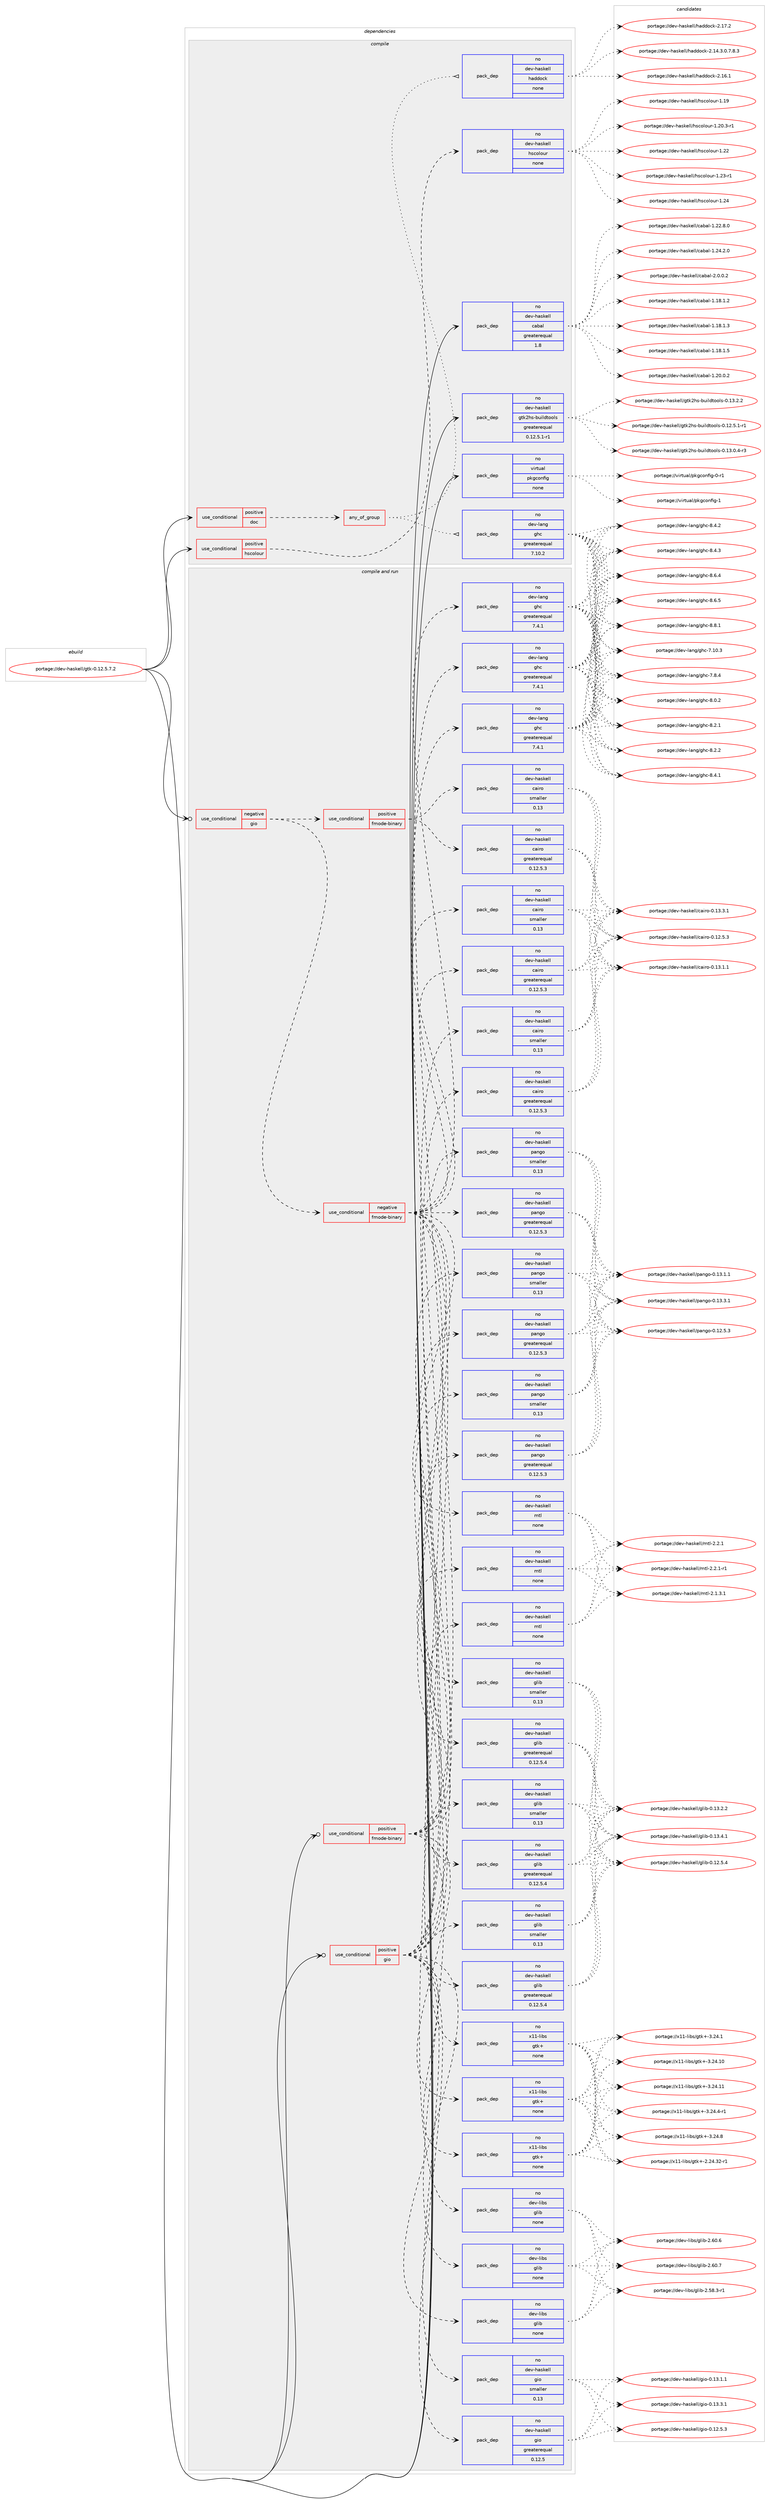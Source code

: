 digraph prolog {

# *************
# Graph options
# *************

newrank=true;
concentrate=true;
compound=true;
graph [rankdir=LR,fontname=Helvetica,fontsize=10,ranksep=1.5];#, ranksep=2.5, nodesep=0.2];
edge  [arrowhead=vee];
node  [fontname=Helvetica,fontsize=10];

# **********
# The ebuild
# **********

subgraph cluster_leftcol {
color=gray;
rank=same;
label=<<i>ebuild</i>>;
id [label="portage://dev-haskell/gtk-0.12.5.7.2", color=red, width=4, href="../dev-haskell/gtk-0.12.5.7.2.svg"];
}

# ****************
# The dependencies
# ****************

subgraph cluster_midcol {
color=gray;
label=<<i>dependencies</i>>;
subgraph cluster_compile {
fillcolor="#eeeeee";
style=filled;
label=<<i>compile</i>>;
subgraph cond15297 {
dependency68748 [label=<<TABLE BORDER="0" CELLBORDER="1" CELLSPACING="0" CELLPADDING="4"><TR><TD ROWSPAN="3" CELLPADDING="10">use_conditional</TD></TR><TR><TD>positive</TD></TR><TR><TD>doc</TD></TR></TABLE>>, shape=none, color=red];
subgraph any1740 {
dependency68749 [label=<<TABLE BORDER="0" CELLBORDER="1" CELLSPACING="0" CELLPADDING="4"><TR><TD CELLPADDING="10">any_of_group</TD></TR></TABLE>>, shape=none, color=red];subgraph pack51654 {
dependency68750 [label=<<TABLE BORDER="0" CELLBORDER="1" CELLSPACING="0" CELLPADDING="4" WIDTH="220"><TR><TD ROWSPAN="6" CELLPADDING="30">pack_dep</TD></TR><TR><TD WIDTH="110">no</TD></TR><TR><TD>dev-haskell</TD></TR><TR><TD>haddock</TD></TR><TR><TD>none</TD></TR><TR><TD></TD></TR></TABLE>>, shape=none, color=blue];
}
dependency68749:e -> dependency68750:w [weight=20,style="dotted",arrowhead="oinv"];
subgraph pack51655 {
dependency68751 [label=<<TABLE BORDER="0" CELLBORDER="1" CELLSPACING="0" CELLPADDING="4" WIDTH="220"><TR><TD ROWSPAN="6" CELLPADDING="30">pack_dep</TD></TR><TR><TD WIDTH="110">no</TD></TR><TR><TD>dev-lang</TD></TR><TR><TD>ghc</TD></TR><TR><TD>greaterequal</TD></TR><TR><TD>7.10.2</TD></TR></TABLE>>, shape=none, color=blue];
}
dependency68749:e -> dependency68751:w [weight=20,style="dotted",arrowhead="oinv"];
}
dependency68748:e -> dependency68749:w [weight=20,style="dashed",arrowhead="vee"];
}
id:e -> dependency68748:w [weight=20,style="solid",arrowhead="vee"];
subgraph cond15298 {
dependency68752 [label=<<TABLE BORDER="0" CELLBORDER="1" CELLSPACING="0" CELLPADDING="4"><TR><TD ROWSPAN="3" CELLPADDING="10">use_conditional</TD></TR><TR><TD>positive</TD></TR><TR><TD>hscolour</TD></TR></TABLE>>, shape=none, color=red];
subgraph pack51656 {
dependency68753 [label=<<TABLE BORDER="0" CELLBORDER="1" CELLSPACING="0" CELLPADDING="4" WIDTH="220"><TR><TD ROWSPAN="6" CELLPADDING="30">pack_dep</TD></TR><TR><TD WIDTH="110">no</TD></TR><TR><TD>dev-haskell</TD></TR><TR><TD>hscolour</TD></TR><TR><TD>none</TD></TR><TR><TD></TD></TR></TABLE>>, shape=none, color=blue];
}
dependency68752:e -> dependency68753:w [weight=20,style="dashed",arrowhead="vee"];
}
id:e -> dependency68752:w [weight=20,style="solid",arrowhead="vee"];
subgraph pack51657 {
dependency68754 [label=<<TABLE BORDER="0" CELLBORDER="1" CELLSPACING="0" CELLPADDING="4" WIDTH="220"><TR><TD ROWSPAN="6" CELLPADDING="30">pack_dep</TD></TR><TR><TD WIDTH="110">no</TD></TR><TR><TD>dev-haskell</TD></TR><TR><TD>cabal</TD></TR><TR><TD>greaterequal</TD></TR><TR><TD>1.8</TD></TR></TABLE>>, shape=none, color=blue];
}
id:e -> dependency68754:w [weight=20,style="solid",arrowhead="vee"];
subgraph pack51658 {
dependency68755 [label=<<TABLE BORDER="0" CELLBORDER="1" CELLSPACING="0" CELLPADDING="4" WIDTH="220"><TR><TD ROWSPAN="6" CELLPADDING="30">pack_dep</TD></TR><TR><TD WIDTH="110">no</TD></TR><TR><TD>dev-haskell</TD></TR><TR><TD>gtk2hs-buildtools</TD></TR><TR><TD>greaterequal</TD></TR><TR><TD>0.12.5.1-r1</TD></TR></TABLE>>, shape=none, color=blue];
}
id:e -> dependency68755:w [weight=20,style="solid",arrowhead="vee"];
subgraph pack51659 {
dependency68756 [label=<<TABLE BORDER="0" CELLBORDER="1" CELLSPACING="0" CELLPADDING="4" WIDTH="220"><TR><TD ROWSPAN="6" CELLPADDING="30">pack_dep</TD></TR><TR><TD WIDTH="110">no</TD></TR><TR><TD>virtual</TD></TR><TR><TD>pkgconfig</TD></TR><TR><TD>none</TD></TR><TR><TD></TD></TR></TABLE>>, shape=none, color=blue];
}
id:e -> dependency68756:w [weight=20,style="solid",arrowhead="vee"];
}
subgraph cluster_compileandrun {
fillcolor="#eeeeee";
style=filled;
label=<<i>compile and run</i>>;
subgraph cond15299 {
dependency68757 [label=<<TABLE BORDER="0" CELLBORDER="1" CELLSPACING="0" CELLPADDING="4"><TR><TD ROWSPAN="3" CELLPADDING="10">use_conditional</TD></TR><TR><TD>negative</TD></TR><TR><TD>gio</TD></TR></TABLE>>, shape=none, color=red];
subgraph cond15300 {
dependency68758 [label=<<TABLE BORDER="0" CELLBORDER="1" CELLSPACING="0" CELLPADDING="4"><TR><TD ROWSPAN="3" CELLPADDING="10">use_conditional</TD></TR><TR><TD>positive</TD></TR><TR><TD>fmode-binary</TD></TR></TABLE>>, shape=none, color=red];
subgraph pack51660 {
dependency68759 [label=<<TABLE BORDER="0" CELLBORDER="1" CELLSPACING="0" CELLPADDING="4" WIDTH="220"><TR><TD ROWSPAN="6" CELLPADDING="30">pack_dep</TD></TR><TR><TD WIDTH="110">no</TD></TR><TR><TD>dev-haskell</TD></TR><TR><TD>cairo</TD></TR><TR><TD>greaterequal</TD></TR><TR><TD>0.12.5.3</TD></TR></TABLE>>, shape=none, color=blue];
}
dependency68758:e -> dependency68759:w [weight=20,style="dashed",arrowhead="vee"];
subgraph pack51661 {
dependency68760 [label=<<TABLE BORDER="0" CELLBORDER="1" CELLSPACING="0" CELLPADDING="4" WIDTH="220"><TR><TD ROWSPAN="6" CELLPADDING="30">pack_dep</TD></TR><TR><TD WIDTH="110">no</TD></TR><TR><TD>dev-haskell</TD></TR><TR><TD>cairo</TD></TR><TR><TD>smaller</TD></TR><TR><TD>0.13</TD></TR></TABLE>>, shape=none, color=blue];
}
dependency68758:e -> dependency68760:w [weight=20,style="dashed",arrowhead="vee"];
}
dependency68757:e -> dependency68758:w [weight=20,style="dashed",arrowhead="vee"];
subgraph cond15301 {
dependency68761 [label=<<TABLE BORDER="0" CELLBORDER="1" CELLSPACING="0" CELLPADDING="4"><TR><TD ROWSPAN="3" CELLPADDING="10">use_conditional</TD></TR><TR><TD>negative</TD></TR><TR><TD>fmode-binary</TD></TR></TABLE>>, shape=none, color=red];
subgraph pack51662 {
dependency68762 [label=<<TABLE BORDER="0" CELLBORDER="1" CELLSPACING="0" CELLPADDING="4" WIDTH="220"><TR><TD ROWSPAN="6" CELLPADDING="30">pack_dep</TD></TR><TR><TD WIDTH="110">no</TD></TR><TR><TD>dev-haskell</TD></TR><TR><TD>cairo</TD></TR><TR><TD>greaterequal</TD></TR><TR><TD>0.12.5.3</TD></TR></TABLE>>, shape=none, color=blue];
}
dependency68761:e -> dependency68762:w [weight=20,style="dashed",arrowhead="vee"];
subgraph pack51663 {
dependency68763 [label=<<TABLE BORDER="0" CELLBORDER="1" CELLSPACING="0" CELLPADDING="4" WIDTH="220"><TR><TD ROWSPAN="6" CELLPADDING="30">pack_dep</TD></TR><TR><TD WIDTH="110">no</TD></TR><TR><TD>dev-haskell</TD></TR><TR><TD>cairo</TD></TR><TR><TD>smaller</TD></TR><TR><TD>0.13</TD></TR></TABLE>>, shape=none, color=blue];
}
dependency68761:e -> dependency68763:w [weight=20,style="dashed",arrowhead="vee"];
subgraph pack51664 {
dependency68764 [label=<<TABLE BORDER="0" CELLBORDER="1" CELLSPACING="0" CELLPADDING="4" WIDTH="220"><TR><TD ROWSPAN="6" CELLPADDING="30">pack_dep</TD></TR><TR><TD WIDTH="110">no</TD></TR><TR><TD>dev-haskell</TD></TR><TR><TD>glib</TD></TR><TR><TD>greaterequal</TD></TR><TR><TD>0.12.5.4</TD></TR></TABLE>>, shape=none, color=blue];
}
dependency68761:e -> dependency68764:w [weight=20,style="dashed",arrowhead="vee"];
subgraph pack51665 {
dependency68765 [label=<<TABLE BORDER="0" CELLBORDER="1" CELLSPACING="0" CELLPADDING="4" WIDTH="220"><TR><TD ROWSPAN="6" CELLPADDING="30">pack_dep</TD></TR><TR><TD WIDTH="110">no</TD></TR><TR><TD>dev-haskell</TD></TR><TR><TD>glib</TD></TR><TR><TD>smaller</TD></TR><TR><TD>0.13</TD></TR></TABLE>>, shape=none, color=blue];
}
dependency68761:e -> dependency68765:w [weight=20,style="dashed",arrowhead="vee"];
subgraph pack51666 {
dependency68766 [label=<<TABLE BORDER="0" CELLBORDER="1" CELLSPACING="0" CELLPADDING="4" WIDTH="220"><TR><TD ROWSPAN="6" CELLPADDING="30">pack_dep</TD></TR><TR><TD WIDTH="110">no</TD></TR><TR><TD>dev-haskell</TD></TR><TR><TD>mtl</TD></TR><TR><TD>none</TD></TR><TR><TD></TD></TR></TABLE>>, shape=none, color=blue];
}
dependency68761:e -> dependency68766:w [weight=20,style="dashed",arrowhead="vee"];
subgraph pack51667 {
dependency68767 [label=<<TABLE BORDER="0" CELLBORDER="1" CELLSPACING="0" CELLPADDING="4" WIDTH="220"><TR><TD ROWSPAN="6" CELLPADDING="30">pack_dep</TD></TR><TR><TD WIDTH="110">no</TD></TR><TR><TD>dev-haskell</TD></TR><TR><TD>pango</TD></TR><TR><TD>greaterequal</TD></TR><TR><TD>0.12.5.3</TD></TR></TABLE>>, shape=none, color=blue];
}
dependency68761:e -> dependency68767:w [weight=20,style="dashed",arrowhead="vee"];
subgraph pack51668 {
dependency68768 [label=<<TABLE BORDER="0" CELLBORDER="1" CELLSPACING="0" CELLPADDING="4" WIDTH="220"><TR><TD ROWSPAN="6" CELLPADDING="30">pack_dep</TD></TR><TR><TD WIDTH="110">no</TD></TR><TR><TD>dev-haskell</TD></TR><TR><TD>pango</TD></TR><TR><TD>smaller</TD></TR><TR><TD>0.13</TD></TR></TABLE>>, shape=none, color=blue];
}
dependency68761:e -> dependency68768:w [weight=20,style="dashed",arrowhead="vee"];
subgraph pack51669 {
dependency68769 [label=<<TABLE BORDER="0" CELLBORDER="1" CELLSPACING="0" CELLPADDING="4" WIDTH="220"><TR><TD ROWSPAN="6" CELLPADDING="30">pack_dep</TD></TR><TR><TD WIDTH="110">no</TD></TR><TR><TD>dev-lang</TD></TR><TR><TD>ghc</TD></TR><TR><TD>greaterequal</TD></TR><TR><TD>7.4.1</TD></TR></TABLE>>, shape=none, color=blue];
}
dependency68761:e -> dependency68769:w [weight=20,style="dashed",arrowhead="vee"];
subgraph pack51670 {
dependency68770 [label=<<TABLE BORDER="0" CELLBORDER="1" CELLSPACING="0" CELLPADDING="4" WIDTH="220"><TR><TD ROWSPAN="6" CELLPADDING="30">pack_dep</TD></TR><TR><TD WIDTH="110">no</TD></TR><TR><TD>dev-libs</TD></TR><TR><TD>glib</TD></TR><TR><TD>none</TD></TR><TR><TD></TD></TR></TABLE>>, shape=none, color=blue];
}
dependency68761:e -> dependency68770:w [weight=20,style="dashed",arrowhead="vee"];
subgraph pack51671 {
dependency68771 [label=<<TABLE BORDER="0" CELLBORDER="1" CELLSPACING="0" CELLPADDING="4" WIDTH="220"><TR><TD ROWSPAN="6" CELLPADDING="30">pack_dep</TD></TR><TR><TD WIDTH="110">no</TD></TR><TR><TD>x11-libs</TD></TR><TR><TD>gtk+</TD></TR><TR><TD>none</TD></TR><TR><TD></TD></TR></TABLE>>, shape=none, color=blue];
}
dependency68761:e -> dependency68771:w [weight=20,style="dashed",arrowhead="vee"];
}
dependency68757:e -> dependency68761:w [weight=20,style="dashed",arrowhead="vee"];
}
id:e -> dependency68757:w [weight=20,style="solid",arrowhead="odotvee"];
subgraph cond15302 {
dependency68772 [label=<<TABLE BORDER="0" CELLBORDER="1" CELLSPACING="0" CELLPADDING="4"><TR><TD ROWSPAN="3" CELLPADDING="10">use_conditional</TD></TR><TR><TD>positive</TD></TR><TR><TD>fmode-binary</TD></TR></TABLE>>, shape=none, color=red];
subgraph pack51672 {
dependency68773 [label=<<TABLE BORDER="0" CELLBORDER="1" CELLSPACING="0" CELLPADDING="4" WIDTH="220"><TR><TD ROWSPAN="6" CELLPADDING="30">pack_dep</TD></TR><TR><TD WIDTH="110">no</TD></TR><TR><TD>dev-haskell</TD></TR><TR><TD>glib</TD></TR><TR><TD>greaterequal</TD></TR><TR><TD>0.12.5.4</TD></TR></TABLE>>, shape=none, color=blue];
}
dependency68772:e -> dependency68773:w [weight=20,style="dashed",arrowhead="vee"];
subgraph pack51673 {
dependency68774 [label=<<TABLE BORDER="0" CELLBORDER="1" CELLSPACING="0" CELLPADDING="4" WIDTH="220"><TR><TD ROWSPAN="6" CELLPADDING="30">pack_dep</TD></TR><TR><TD WIDTH="110">no</TD></TR><TR><TD>dev-haskell</TD></TR><TR><TD>glib</TD></TR><TR><TD>smaller</TD></TR><TR><TD>0.13</TD></TR></TABLE>>, shape=none, color=blue];
}
dependency68772:e -> dependency68774:w [weight=20,style="dashed",arrowhead="vee"];
subgraph pack51674 {
dependency68775 [label=<<TABLE BORDER="0" CELLBORDER="1" CELLSPACING="0" CELLPADDING="4" WIDTH="220"><TR><TD ROWSPAN="6" CELLPADDING="30">pack_dep</TD></TR><TR><TD WIDTH="110">no</TD></TR><TR><TD>dev-haskell</TD></TR><TR><TD>mtl</TD></TR><TR><TD>none</TD></TR><TR><TD></TD></TR></TABLE>>, shape=none, color=blue];
}
dependency68772:e -> dependency68775:w [weight=20,style="dashed",arrowhead="vee"];
subgraph pack51675 {
dependency68776 [label=<<TABLE BORDER="0" CELLBORDER="1" CELLSPACING="0" CELLPADDING="4" WIDTH="220"><TR><TD ROWSPAN="6" CELLPADDING="30">pack_dep</TD></TR><TR><TD WIDTH="110">no</TD></TR><TR><TD>dev-haskell</TD></TR><TR><TD>pango</TD></TR><TR><TD>greaterequal</TD></TR><TR><TD>0.12.5.3</TD></TR></TABLE>>, shape=none, color=blue];
}
dependency68772:e -> dependency68776:w [weight=20,style="dashed",arrowhead="vee"];
subgraph pack51676 {
dependency68777 [label=<<TABLE BORDER="0" CELLBORDER="1" CELLSPACING="0" CELLPADDING="4" WIDTH="220"><TR><TD ROWSPAN="6" CELLPADDING="30">pack_dep</TD></TR><TR><TD WIDTH="110">no</TD></TR><TR><TD>dev-haskell</TD></TR><TR><TD>pango</TD></TR><TR><TD>smaller</TD></TR><TR><TD>0.13</TD></TR></TABLE>>, shape=none, color=blue];
}
dependency68772:e -> dependency68777:w [weight=20,style="dashed",arrowhead="vee"];
subgraph pack51677 {
dependency68778 [label=<<TABLE BORDER="0" CELLBORDER="1" CELLSPACING="0" CELLPADDING="4" WIDTH="220"><TR><TD ROWSPAN="6" CELLPADDING="30">pack_dep</TD></TR><TR><TD WIDTH="110">no</TD></TR><TR><TD>dev-lang</TD></TR><TR><TD>ghc</TD></TR><TR><TD>greaterequal</TD></TR><TR><TD>7.4.1</TD></TR></TABLE>>, shape=none, color=blue];
}
dependency68772:e -> dependency68778:w [weight=20,style="dashed",arrowhead="vee"];
subgraph pack51678 {
dependency68779 [label=<<TABLE BORDER="0" CELLBORDER="1" CELLSPACING="0" CELLPADDING="4" WIDTH="220"><TR><TD ROWSPAN="6" CELLPADDING="30">pack_dep</TD></TR><TR><TD WIDTH="110">no</TD></TR><TR><TD>dev-libs</TD></TR><TR><TD>glib</TD></TR><TR><TD>none</TD></TR><TR><TD></TD></TR></TABLE>>, shape=none, color=blue];
}
dependency68772:e -> dependency68779:w [weight=20,style="dashed",arrowhead="vee"];
subgraph pack51679 {
dependency68780 [label=<<TABLE BORDER="0" CELLBORDER="1" CELLSPACING="0" CELLPADDING="4" WIDTH="220"><TR><TD ROWSPAN="6" CELLPADDING="30">pack_dep</TD></TR><TR><TD WIDTH="110">no</TD></TR><TR><TD>x11-libs</TD></TR><TR><TD>gtk+</TD></TR><TR><TD>none</TD></TR><TR><TD></TD></TR></TABLE>>, shape=none, color=blue];
}
dependency68772:e -> dependency68780:w [weight=20,style="dashed",arrowhead="vee"];
}
id:e -> dependency68772:w [weight=20,style="solid",arrowhead="odotvee"];
subgraph cond15303 {
dependency68781 [label=<<TABLE BORDER="0" CELLBORDER="1" CELLSPACING="0" CELLPADDING="4"><TR><TD ROWSPAN="3" CELLPADDING="10">use_conditional</TD></TR><TR><TD>positive</TD></TR><TR><TD>gio</TD></TR></TABLE>>, shape=none, color=red];
subgraph pack51680 {
dependency68782 [label=<<TABLE BORDER="0" CELLBORDER="1" CELLSPACING="0" CELLPADDING="4" WIDTH="220"><TR><TD ROWSPAN="6" CELLPADDING="30">pack_dep</TD></TR><TR><TD WIDTH="110">no</TD></TR><TR><TD>dev-haskell</TD></TR><TR><TD>cairo</TD></TR><TR><TD>greaterequal</TD></TR><TR><TD>0.12.5.3</TD></TR></TABLE>>, shape=none, color=blue];
}
dependency68781:e -> dependency68782:w [weight=20,style="dashed",arrowhead="vee"];
subgraph pack51681 {
dependency68783 [label=<<TABLE BORDER="0" CELLBORDER="1" CELLSPACING="0" CELLPADDING="4" WIDTH="220"><TR><TD ROWSPAN="6" CELLPADDING="30">pack_dep</TD></TR><TR><TD WIDTH="110">no</TD></TR><TR><TD>dev-haskell</TD></TR><TR><TD>cairo</TD></TR><TR><TD>smaller</TD></TR><TR><TD>0.13</TD></TR></TABLE>>, shape=none, color=blue];
}
dependency68781:e -> dependency68783:w [weight=20,style="dashed",arrowhead="vee"];
subgraph pack51682 {
dependency68784 [label=<<TABLE BORDER="0" CELLBORDER="1" CELLSPACING="0" CELLPADDING="4" WIDTH="220"><TR><TD ROWSPAN="6" CELLPADDING="30">pack_dep</TD></TR><TR><TD WIDTH="110">no</TD></TR><TR><TD>dev-haskell</TD></TR><TR><TD>gio</TD></TR><TR><TD>greaterequal</TD></TR><TR><TD>0.12.5</TD></TR></TABLE>>, shape=none, color=blue];
}
dependency68781:e -> dependency68784:w [weight=20,style="dashed",arrowhead="vee"];
subgraph pack51683 {
dependency68785 [label=<<TABLE BORDER="0" CELLBORDER="1" CELLSPACING="0" CELLPADDING="4" WIDTH="220"><TR><TD ROWSPAN="6" CELLPADDING="30">pack_dep</TD></TR><TR><TD WIDTH="110">no</TD></TR><TR><TD>dev-haskell</TD></TR><TR><TD>gio</TD></TR><TR><TD>smaller</TD></TR><TR><TD>0.13</TD></TR></TABLE>>, shape=none, color=blue];
}
dependency68781:e -> dependency68785:w [weight=20,style="dashed",arrowhead="vee"];
subgraph pack51684 {
dependency68786 [label=<<TABLE BORDER="0" CELLBORDER="1" CELLSPACING="0" CELLPADDING="4" WIDTH="220"><TR><TD ROWSPAN="6" CELLPADDING="30">pack_dep</TD></TR><TR><TD WIDTH="110">no</TD></TR><TR><TD>dev-haskell</TD></TR><TR><TD>glib</TD></TR><TR><TD>greaterequal</TD></TR><TR><TD>0.12.5.4</TD></TR></TABLE>>, shape=none, color=blue];
}
dependency68781:e -> dependency68786:w [weight=20,style="dashed",arrowhead="vee"];
subgraph pack51685 {
dependency68787 [label=<<TABLE BORDER="0" CELLBORDER="1" CELLSPACING="0" CELLPADDING="4" WIDTH="220"><TR><TD ROWSPAN="6" CELLPADDING="30">pack_dep</TD></TR><TR><TD WIDTH="110">no</TD></TR><TR><TD>dev-haskell</TD></TR><TR><TD>glib</TD></TR><TR><TD>smaller</TD></TR><TR><TD>0.13</TD></TR></TABLE>>, shape=none, color=blue];
}
dependency68781:e -> dependency68787:w [weight=20,style="dashed",arrowhead="vee"];
subgraph pack51686 {
dependency68788 [label=<<TABLE BORDER="0" CELLBORDER="1" CELLSPACING="0" CELLPADDING="4" WIDTH="220"><TR><TD ROWSPAN="6" CELLPADDING="30">pack_dep</TD></TR><TR><TD WIDTH="110">no</TD></TR><TR><TD>dev-haskell</TD></TR><TR><TD>mtl</TD></TR><TR><TD>none</TD></TR><TR><TD></TD></TR></TABLE>>, shape=none, color=blue];
}
dependency68781:e -> dependency68788:w [weight=20,style="dashed",arrowhead="vee"];
subgraph pack51687 {
dependency68789 [label=<<TABLE BORDER="0" CELLBORDER="1" CELLSPACING="0" CELLPADDING="4" WIDTH="220"><TR><TD ROWSPAN="6" CELLPADDING="30">pack_dep</TD></TR><TR><TD WIDTH="110">no</TD></TR><TR><TD>dev-haskell</TD></TR><TR><TD>pango</TD></TR><TR><TD>greaterequal</TD></TR><TR><TD>0.12.5.3</TD></TR></TABLE>>, shape=none, color=blue];
}
dependency68781:e -> dependency68789:w [weight=20,style="dashed",arrowhead="vee"];
subgraph pack51688 {
dependency68790 [label=<<TABLE BORDER="0" CELLBORDER="1" CELLSPACING="0" CELLPADDING="4" WIDTH="220"><TR><TD ROWSPAN="6" CELLPADDING="30">pack_dep</TD></TR><TR><TD WIDTH="110">no</TD></TR><TR><TD>dev-haskell</TD></TR><TR><TD>pango</TD></TR><TR><TD>smaller</TD></TR><TR><TD>0.13</TD></TR></TABLE>>, shape=none, color=blue];
}
dependency68781:e -> dependency68790:w [weight=20,style="dashed",arrowhead="vee"];
subgraph pack51689 {
dependency68791 [label=<<TABLE BORDER="0" CELLBORDER="1" CELLSPACING="0" CELLPADDING="4" WIDTH="220"><TR><TD ROWSPAN="6" CELLPADDING="30">pack_dep</TD></TR><TR><TD WIDTH="110">no</TD></TR><TR><TD>dev-lang</TD></TR><TR><TD>ghc</TD></TR><TR><TD>greaterequal</TD></TR><TR><TD>7.4.1</TD></TR></TABLE>>, shape=none, color=blue];
}
dependency68781:e -> dependency68791:w [weight=20,style="dashed",arrowhead="vee"];
subgraph pack51690 {
dependency68792 [label=<<TABLE BORDER="0" CELLBORDER="1" CELLSPACING="0" CELLPADDING="4" WIDTH="220"><TR><TD ROWSPAN="6" CELLPADDING="30">pack_dep</TD></TR><TR><TD WIDTH="110">no</TD></TR><TR><TD>dev-libs</TD></TR><TR><TD>glib</TD></TR><TR><TD>none</TD></TR><TR><TD></TD></TR></TABLE>>, shape=none, color=blue];
}
dependency68781:e -> dependency68792:w [weight=20,style="dashed",arrowhead="vee"];
subgraph pack51691 {
dependency68793 [label=<<TABLE BORDER="0" CELLBORDER="1" CELLSPACING="0" CELLPADDING="4" WIDTH="220"><TR><TD ROWSPAN="6" CELLPADDING="30">pack_dep</TD></TR><TR><TD WIDTH="110">no</TD></TR><TR><TD>x11-libs</TD></TR><TR><TD>gtk+</TD></TR><TR><TD>none</TD></TR><TR><TD></TD></TR></TABLE>>, shape=none, color=blue];
}
dependency68781:e -> dependency68793:w [weight=20,style="dashed",arrowhead="vee"];
}
id:e -> dependency68781:w [weight=20,style="solid",arrowhead="odotvee"];
}
subgraph cluster_run {
fillcolor="#eeeeee";
style=filled;
label=<<i>run</i>>;
}
}

# **************
# The candidates
# **************

subgraph cluster_choices {
rank=same;
color=gray;
label=<<i>candidates</i>>;

subgraph choice51654 {
color=black;
nodesep=1;
choiceportage1001011184510497115107101108108471049710010011199107455046495246514648465546564651 [label="portage://dev-haskell/haddock-2.14.3.0.7.8.3", color=red, width=4,href="../dev-haskell/haddock-2.14.3.0.7.8.3.svg"];
choiceportage100101118451049711510710110810847104971001001119910745504649544649 [label="portage://dev-haskell/haddock-2.16.1", color=red, width=4,href="../dev-haskell/haddock-2.16.1.svg"];
choiceportage100101118451049711510710110810847104971001001119910745504649554650 [label="portage://dev-haskell/haddock-2.17.2", color=red, width=4,href="../dev-haskell/haddock-2.17.2.svg"];
dependency68750:e -> choiceportage1001011184510497115107101108108471049710010011199107455046495246514648465546564651:w [style=dotted,weight="100"];
dependency68750:e -> choiceportage100101118451049711510710110810847104971001001119910745504649544649:w [style=dotted,weight="100"];
dependency68750:e -> choiceportage100101118451049711510710110810847104971001001119910745504649554650:w [style=dotted,weight="100"];
}
subgraph choice51655 {
color=black;
nodesep=1;
choiceportage1001011184510897110103471031049945554649484651 [label="portage://dev-lang/ghc-7.10.3", color=red, width=4,href="../dev-lang/ghc-7.10.3.svg"];
choiceportage10010111845108971101034710310499455546564652 [label="portage://dev-lang/ghc-7.8.4", color=red, width=4,href="../dev-lang/ghc-7.8.4.svg"];
choiceportage10010111845108971101034710310499455646484650 [label="portage://dev-lang/ghc-8.0.2", color=red, width=4,href="../dev-lang/ghc-8.0.2.svg"];
choiceportage10010111845108971101034710310499455646504649 [label="portage://dev-lang/ghc-8.2.1", color=red, width=4,href="../dev-lang/ghc-8.2.1.svg"];
choiceportage10010111845108971101034710310499455646504650 [label="portage://dev-lang/ghc-8.2.2", color=red, width=4,href="../dev-lang/ghc-8.2.2.svg"];
choiceportage10010111845108971101034710310499455646524649 [label="portage://dev-lang/ghc-8.4.1", color=red, width=4,href="../dev-lang/ghc-8.4.1.svg"];
choiceportage10010111845108971101034710310499455646524650 [label="portage://dev-lang/ghc-8.4.2", color=red, width=4,href="../dev-lang/ghc-8.4.2.svg"];
choiceportage10010111845108971101034710310499455646524651 [label="portage://dev-lang/ghc-8.4.3", color=red, width=4,href="../dev-lang/ghc-8.4.3.svg"];
choiceportage10010111845108971101034710310499455646544652 [label="portage://dev-lang/ghc-8.6.4", color=red, width=4,href="../dev-lang/ghc-8.6.4.svg"];
choiceportage10010111845108971101034710310499455646544653 [label="portage://dev-lang/ghc-8.6.5", color=red, width=4,href="../dev-lang/ghc-8.6.5.svg"];
choiceportage10010111845108971101034710310499455646564649 [label="portage://dev-lang/ghc-8.8.1", color=red, width=4,href="../dev-lang/ghc-8.8.1.svg"];
dependency68751:e -> choiceportage1001011184510897110103471031049945554649484651:w [style=dotted,weight="100"];
dependency68751:e -> choiceportage10010111845108971101034710310499455546564652:w [style=dotted,weight="100"];
dependency68751:e -> choiceportage10010111845108971101034710310499455646484650:w [style=dotted,weight="100"];
dependency68751:e -> choiceportage10010111845108971101034710310499455646504649:w [style=dotted,weight="100"];
dependency68751:e -> choiceportage10010111845108971101034710310499455646504650:w [style=dotted,weight="100"];
dependency68751:e -> choiceportage10010111845108971101034710310499455646524649:w [style=dotted,weight="100"];
dependency68751:e -> choiceportage10010111845108971101034710310499455646524650:w [style=dotted,weight="100"];
dependency68751:e -> choiceportage10010111845108971101034710310499455646524651:w [style=dotted,weight="100"];
dependency68751:e -> choiceportage10010111845108971101034710310499455646544652:w [style=dotted,weight="100"];
dependency68751:e -> choiceportage10010111845108971101034710310499455646544653:w [style=dotted,weight="100"];
dependency68751:e -> choiceportage10010111845108971101034710310499455646564649:w [style=dotted,weight="100"];
}
subgraph choice51656 {
color=black;
nodesep=1;
choiceportage100101118451049711510710110810847104115991111081111171144549464957 [label="portage://dev-haskell/hscolour-1.19", color=red, width=4,href="../dev-haskell/hscolour-1.19.svg"];
choiceportage10010111845104971151071011081084710411599111108111117114454946504846514511449 [label="portage://dev-haskell/hscolour-1.20.3-r1", color=red, width=4,href="../dev-haskell/hscolour-1.20.3-r1.svg"];
choiceportage100101118451049711510710110810847104115991111081111171144549465050 [label="portage://dev-haskell/hscolour-1.22", color=red, width=4,href="../dev-haskell/hscolour-1.22.svg"];
choiceportage1001011184510497115107101108108471041159911110811111711445494650514511449 [label="portage://dev-haskell/hscolour-1.23-r1", color=red, width=4,href="../dev-haskell/hscolour-1.23-r1.svg"];
choiceportage100101118451049711510710110810847104115991111081111171144549465052 [label="portage://dev-haskell/hscolour-1.24", color=red, width=4,href="../dev-haskell/hscolour-1.24.svg"];
dependency68753:e -> choiceportage100101118451049711510710110810847104115991111081111171144549464957:w [style=dotted,weight="100"];
dependency68753:e -> choiceportage10010111845104971151071011081084710411599111108111117114454946504846514511449:w [style=dotted,weight="100"];
dependency68753:e -> choiceportage100101118451049711510710110810847104115991111081111171144549465050:w [style=dotted,weight="100"];
dependency68753:e -> choiceportage1001011184510497115107101108108471041159911110811111711445494650514511449:w [style=dotted,weight="100"];
dependency68753:e -> choiceportage100101118451049711510710110810847104115991111081111171144549465052:w [style=dotted,weight="100"];
}
subgraph choice51657 {
color=black;
nodesep=1;
choiceportage10010111845104971151071011081084799979897108454946495646494650 [label="portage://dev-haskell/cabal-1.18.1.2", color=red, width=4,href="../dev-haskell/cabal-1.18.1.2.svg"];
choiceportage10010111845104971151071011081084799979897108454946495646494651 [label="portage://dev-haskell/cabal-1.18.1.3", color=red, width=4,href="../dev-haskell/cabal-1.18.1.3.svg"];
choiceportage10010111845104971151071011081084799979897108454946495646494653 [label="portage://dev-haskell/cabal-1.18.1.5", color=red, width=4,href="../dev-haskell/cabal-1.18.1.5.svg"];
choiceportage10010111845104971151071011081084799979897108454946504846484650 [label="portage://dev-haskell/cabal-1.20.0.2", color=red, width=4,href="../dev-haskell/cabal-1.20.0.2.svg"];
choiceportage10010111845104971151071011081084799979897108454946505046564648 [label="portage://dev-haskell/cabal-1.22.8.0", color=red, width=4,href="../dev-haskell/cabal-1.22.8.0.svg"];
choiceportage10010111845104971151071011081084799979897108454946505246504648 [label="portage://dev-haskell/cabal-1.24.2.0", color=red, width=4,href="../dev-haskell/cabal-1.24.2.0.svg"];
choiceportage100101118451049711510710110810847999798971084550464846484650 [label="portage://dev-haskell/cabal-2.0.0.2", color=red, width=4,href="../dev-haskell/cabal-2.0.0.2.svg"];
dependency68754:e -> choiceportage10010111845104971151071011081084799979897108454946495646494650:w [style=dotted,weight="100"];
dependency68754:e -> choiceportage10010111845104971151071011081084799979897108454946495646494651:w [style=dotted,weight="100"];
dependency68754:e -> choiceportage10010111845104971151071011081084799979897108454946495646494653:w [style=dotted,weight="100"];
dependency68754:e -> choiceportage10010111845104971151071011081084799979897108454946504846484650:w [style=dotted,weight="100"];
dependency68754:e -> choiceportage10010111845104971151071011081084799979897108454946505046564648:w [style=dotted,weight="100"];
dependency68754:e -> choiceportage10010111845104971151071011081084799979897108454946505246504648:w [style=dotted,weight="100"];
dependency68754:e -> choiceportage100101118451049711510710110810847999798971084550464846484650:w [style=dotted,weight="100"];
}
subgraph choice51658 {
color=black;
nodesep=1;
choiceportage1001011184510497115107101108108471031161075010411545981171051081001161111111081154548464950465346494511449 [label="portage://dev-haskell/gtk2hs-buildtools-0.12.5.1-r1", color=red, width=4,href="../dev-haskell/gtk2hs-buildtools-0.12.5.1-r1.svg"];
choiceportage1001011184510497115107101108108471031161075010411545981171051081001161111111081154548464951464846524511451 [label="portage://dev-haskell/gtk2hs-buildtools-0.13.0.4-r3", color=red, width=4,href="../dev-haskell/gtk2hs-buildtools-0.13.0.4-r3.svg"];
choiceportage100101118451049711510710110810847103116107501041154598117105108100116111111108115454846495146504650 [label="portage://dev-haskell/gtk2hs-buildtools-0.13.2.2", color=red, width=4,href="../dev-haskell/gtk2hs-buildtools-0.13.2.2.svg"];
dependency68755:e -> choiceportage1001011184510497115107101108108471031161075010411545981171051081001161111111081154548464950465346494511449:w [style=dotted,weight="100"];
dependency68755:e -> choiceportage1001011184510497115107101108108471031161075010411545981171051081001161111111081154548464951464846524511451:w [style=dotted,weight="100"];
dependency68755:e -> choiceportage100101118451049711510710110810847103116107501041154598117105108100116111111108115454846495146504650:w [style=dotted,weight="100"];
}
subgraph choice51659 {
color=black;
nodesep=1;
choiceportage11810511411611797108471121071039911111010210510345484511449 [label="portage://virtual/pkgconfig-0-r1", color=red, width=4,href="../virtual/pkgconfig-0-r1.svg"];
choiceportage1181051141161179710847112107103991111101021051034549 [label="portage://virtual/pkgconfig-1", color=red, width=4,href="../virtual/pkgconfig-1.svg"];
dependency68756:e -> choiceportage11810511411611797108471121071039911111010210510345484511449:w [style=dotted,weight="100"];
dependency68756:e -> choiceportage1181051141161179710847112107103991111101021051034549:w [style=dotted,weight="100"];
}
subgraph choice51660 {
color=black;
nodesep=1;
choiceportage1001011184510497115107101108108479997105114111454846495046534651 [label="portage://dev-haskell/cairo-0.12.5.3", color=red, width=4,href="../dev-haskell/cairo-0.12.5.3.svg"];
choiceportage1001011184510497115107101108108479997105114111454846495146494649 [label="portage://dev-haskell/cairo-0.13.1.1", color=red, width=4,href="../dev-haskell/cairo-0.13.1.1.svg"];
choiceportage1001011184510497115107101108108479997105114111454846495146514649 [label="portage://dev-haskell/cairo-0.13.3.1", color=red, width=4,href="../dev-haskell/cairo-0.13.3.1.svg"];
dependency68759:e -> choiceportage1001011184510497115107101108108479997105114111454846495046534651:w [style=dotted,weight="100"];
dependency68759:e -> choiceportage1001011184510497115107101108108479997105114111454846495146494649:w [style=dotted,weight="100"];
dependency68759:e -> choiceportage1001011184510497115107101108108479997105114111454846495146514649:w [style=dotted,weight="100"];
}
subgraph choice51661 {
color=black;
nodesep=1;
choiceportage1001011184510497115107101108108479997105114111454846495046534651 [label="portage://dev-haskell/cairo-0.12.5.3", color=red, width=4,href="../dev-haskell/cairo-0.12.5.3.svg"];
choiceportage1001011184510497115107101108108479997105114111454846495146494649 [label="portage://dev-haskell/cairo-0.13.1.1", color=red, width=4,href="../dev-haskell/cairo-0.13.1.1.svg"];
choiceportage1001011184510497115107101108108479997105114111454846495146514649 [label="portage://dev-haskell/cairo-0.13.3.1", color=red, width=4,href="../dev-haskell/cairo-0.13.3.1.svg"];
dependency68760:e -> choiceportage1001011184510497115107101108108479997105114111454846495046534651:w [style=dotted,weight="100"];
dependency68760:e -> choiceportage1001011184510497115107101108108479997105114111454846495146494649:w [style=dotted,weight="100"];
dependency68760:e -> choiceportage1001011184510497115107101108108479997105114111454846495146514649:w [style=dotted,weight="100"];
}
subgraph choice51662 {
color=black;
nodesep=1;
choiceportage1001011184510497115107101108108479997105114111454846495046534651 [label="portage://dev-haskell/cairo-0.12.5.3", color=red, width=4,href="../dev-haskell/cairo-0.12.5.3.svg"];
choiceportage1001011184510497115107101108108479997105114111454846495146494649 [label="portage://dev-haskell/cairo-0.13.1.1", color=red, width=4,href="../dev-haskell/cairo-0.13.1.1.svg"];
choiceportage1001011184510497115107101108108479997105114111454846495146514649 [label="portage://dev-haskell/cairo-0.13.3.1", color=red, width=4,href="../dev-haskell/cairo-0.13.3.1.svg"];
dependency68762:e -> choiceportage1001011184510497115107101108108479997105114111454846495046534651:w [style=dotted,weight="100"];
dependency68762:e -> choiceportage1001011184510497115107101108108479997105114111454846495146494649:w [style=dotted,weight="100"];
dependency68762:e -> choiceportage1001011184510497115107101108108479997105114111454846495146514649:w [style=dotted,weight="100"];
}
subgraph choice51663 {
color=black;
nodesep=1;
choiceportage1001011184510497115107101108108479997105114111454846495046534651 [label="portage://dev-haskell/cairo-0.12.5.3", color=red, width=4,href="../dev-haskell/cairo-0.12.5.3.svg"];
choiceportage1001011184510497115107101108108479997105114111454846495146494649 [label="portage://dev-haskell/cairo-0.13.1.1", color=red, width=4,href="../dev-haskell/cairo-0.13.1.1.svg"];
choiceportage1001011184510497115107101108108479997105114111454846495146514649 [label="portage://dev-haskell/cairo-0.13.3.1", color=red, width=4,href="../dev-haskell/cairo-0.13.3.1.svg"];
dependency68763:e -> choiceportage1001011184510497115107101108108479997105114111454846495046534651:w [style=dotted,weight="100"];
dependency68763:e -> choiceportage1001011184510497115107101108108479997105114111454846495146494649:w [style=dotted,weight="100"];
dependency68763:e -> choiceportage1001011184510497115107101108108479997105114111454846495146514649:w [style=dotted,weight="100"];
}
subgraph choice51664 {
color=black;
nodesep=1;
choiceportage10010111845104971151071011081084710310810598454846495046534652 [label="portage://dev-haskell/glib-0.12.5.4", color=red, width=4,href="../dev-haskell/glib-0.12.5.4.svg"];
choiceportage10010111845104971151071011081084710310810598454846495146504650 [label="portage://dev-haskell/glib-0.13.2.2", color=red, width=4,href="../dev-haskell/glib-0.13.2.2.svg"];
choiceportage10010111845104971151071011081084710310810598454846495146524649 [label="portage://dev-haskell/glib-0.13.4.1", color=red, width=4,href="../dev-haskell/glib-0.13.4.1.svg"];
dependency68764:e -> choiceportage10010111845104971151071011081084710310810598454846495046534652:w [style=dotted,weight="100"];
dependency68764:e -> choiceportage10010111845104971151071011081084710310810598454846495146504650:w [style=dotted,weight="100"];
dependency68764:e -> choiceportage10010111845104971151071011081084710310810598454846495146524649:w [style=dotted,weight="100"];
}
subgraph choice51665 {
color=black;
nodesep=1;
choiceportage10010111845104971151071011081084710310810598454846495046534652 [label="portage://dev-haskell/glib-0.12.5.4", color=red, width=4,href="../dev-haskell/glib-0.12.5.4.svg"];
choiceportage10010111845104971151071011081084710310810598454846495146504650 [label="portage://dev-haskell/glib-0.13.2.2", color=red, width=4,href="../dev-haskell/glib-0.13.2.2.svg"];
choiceportage10010111845104971151071011081084710310810598454846495146524649 [label="portage://dev-haskell/glib-0.13.4.1", color=red, width=4,href="../dev-haskell/glib-0.13.4.1.svg"];
dependency68765:e -> choiceportage10010111845104971151071011081084710310810598454846495046534652:w [style=dotted,weight="100"];
dependency68765:e -> choiceportage10010111845104971151071011081084710310810598454846495146504650:w [style=dotted,weight="100"];
dependency68765:e -> choiceportage10010111845104971151071011081084710310810598454846495146524649:w [style=dotted,weight="100"];
}
subgraph choice51666 {
color=black;
nodesep=1;
choiceportage1001011184510497115107101108108471091161084550464946514649 [label="portage://dev-haskell/mtl-2.1.3.1", color=red, width=4,href="../dev-haskell/mtl-2.1.3.1.svg"];
choiceportage100101118451049711510710110810847109116108455046504649 [label="portage://dev-haskell/mtl-2.2.1", color=red, width=4,href="../dev-haskell/mtl-2.2.1.svg"];
choiceportage1001011184510497115107101108108471091161084550465046494511449 [label="portage://dev-haskell/mtl-2.2.1-r1", color=red, width=4,href="../dev-haskell/mtl-2.2.1-r1.svg"];
dependency68766:e -> choiceportage1001011184510497115107101108108471091161084550464946514649:w [style=dotted,weight="100"];
dependency68766:e -> choiceportage100101118451049711510710110810847109116108455046504649:w [style=dotted,weight="100"];
dependency68766:e -> choiceportage1001011184510497115107101108108471091161084550465046494511449:w [style=dotted,weight="100"];
}
subgraph choice51667 {
color=black;
nodesep=1;
choiceportage10010111845104971151071011081084711297110103111454846495046534651 [label="portage://dev-haskell/pango-0.12.5.3", color=red, width=4,href="../dev-haskell/pango-0.12.5.3.svg"];
choiceportage10010111845104971151071011081084711297110103111454846495146494649 [label="portage://dev-haskell/pango-0.13.1.1", color=red, width=4,href="../dev-haskell/pango-0.13.1.1.svg"];
choiceportage10010111845104971151071011081084711297110103111454846495146514649 [label="portage://dev-haskell/pango-0.13.3.1", color=red, width=4,href="../dev-haskell/pango-0.13.3.1.svg"];
dependency68767:e -> choiceportage10010111845104971151071011081084711297110103111454846495046534651:w [style=dotted,weight="100"];
dependency68767:e -> choiceportage10010111845104971151071011081084711297110103111454846495146494649:w [style=dotted,weight="100"];
dependency68767:e -> choiceportage10010111845104971151071011081084711297110103111454846495146514649:w [style=dotted,weight="100"];
}
subgraph choice51668 {
color=black;
nodesep=1;
choiceportage10010111845104971151071011081084711297110103111454846495046534651 [label="portage://dev-haskell/pango-0.12.5.3", color=red, width=4,href="../dev-haskell/pango-0.12.5.3.svg"];
choiceportage10010111845104971151071011081084711297110103111454846495146494649 [label="portage://dev-haskell/pango-0.13.1.1", color=red, width=4,href="../dev-haskell/pango-0.13.1.1.svg"];
choiceportage10010111845104971151071011081084711297110103111454846495146514649 [label="portage://dev-haskell/pango-0.13.3.1", color=red, width=4,href="../dev-haskell/pango-0.13.3.1.svg"];
dependency68768:e -> choiceportage10010111845104971151071011081084711297110103111454846495046534651:w [style=dotted,weight="100"];
dependency68768:e -> choiceportage10010111845104971151071011081084711297110103111454846495146494649:w [style=dotted,weight="100"];
dependency68768:e -> choiceportage10010111845104971151071011081084711297110103111454846495146514649:w [style=dotted,weight="100"];
}
subgraph choice51669 {
color=black;
nodesep=1;
choiceportage1001011184510897110103471031049945554649484651 [label="portage://dev-lang/ghc-7.10.3", color=red, width=4,href="../dev-lang/ghc-7.10.3.svg"];
choiceportage10010111845108971101034710310499455546564652 [label="portage://dev-lang/ghc-7.8.4", color=red, width=4,href="../dev-lang/ghc-7.8.4.svg"];
choiceportage10010111845108971101034710310499455646484650 [label="portage://dev-lang/ghc-8.0.2", color=red, width=4,href="../dev-lang/ghc-8.0.2.svg"];
choiceportage10010111845108971101034710310499455646504649 [label="portage://dev-lang/ghc-8.2.1", color=red, width=4,href="../dev-lang/ghc-8.2.1.svg"];
choiceportage10010111845108971101034710310499455646504650 [label="portage://dev-lang/ghc-8.2.2", color=red, width=4,href="../dev-lang/ghc-8.2.2.svg"];
choiceportage10010111845108971101034710310499455646524649 [label="portage://dev-lang/ghc-8.4.1", color=red, width=4,href="../dev-lang/ghc-8.4.1.svg"];
choiceportage10010111845108971101034710310499455646524650 [label="portage://dev-lang/ghc-8.4.2", color=red, width=4,href="../dev-lang/ghc-8.4.2.svg"];
choiceportage10010111845108971101034710310499455646524651 [label="portage://dev-lang/ghc-8.4.3", color=red, width=4,href="../dev-lang/ghc-8.4.3.svg"];
choiceportage10010111845108971101034710310499455646544652 [label="portage://dev-lang/ghc-8.6.4", color=red, width=4,href="../dev-lang/ghc-8.6.4.svg"];
choiceportage10010111845108971101034710310499455646544653 [label="portage://dev-lang/ghc-8.6.5", color=red, width=4,href="../dev-lang/ghc-8.6.5.svg"];
choiceportage10010111845108971101034710310499455646564649 [label="portage://dev-lang/ghc-8.8.1", color=red, width=4,href="../dev-lang/ghc-8.8.1.svg"];
dependency68769:e -> choiceportage1001011184510897110103471031049945554649484651:w [style=dotted,weight="100"];
dependency68769:e -> choiceportage10010111845108971101034710310499455546564652:w [style=dotted,weight="100"];
dependency68769:e -> choiceportage10010111845108971101034710310499455646484650:w [style=dotted,weight="100"];
dependency68769:e -> choiceportage10010111845108971101034710310499455646504649:w [style=dotted,weight="100"];
dependency68769:e -> choiceportage10010111845108971101034710310499455646504650:w [style=dotted,weight="100"];
dependency68769:e -> choiceportage10010111845108971101034710310499455646524649:w [style=dotted,weight="100"];
dependency68769:e -> choiceportage10010111845108971101034710310499455646524650:w [style=dotted,weight="100"];
dependency68769:e -> choiceportage10010111845108971101034710310499455646524651:w [style=dotted,weight="100"];
dependency68769:e -> choiceportage10010111845108971101034710310499455646544652:w [style=dotted,weight="100"];
dependency68769:e -> choiceportage10010111845108971101034710310499455646544653:w [style=dotted,weight="100"];
dependency68769:e -> choiceportage10010111845108971101034710310499455646564649:w [style=dotted,weight="100"];
}
subgraph choice51670 {
color=black;
nodesep=1;
choiceportage10010111845108105981154710310810598455046535646514511449 [label="portage://dev-libs/glib-2.58.3-r1", color=red, width=4,href="../dev-libs/glib-2.58.3-r1.svg"];
choiceportage1001011184510810598115471031081059845504654484654 [label="portage://dev-libs/glib-2.60.6", color=red, width=4,href="../dev-libs/glib-2.60.6.svg"];
choiceportage1001011184510810598115471031081059845504654484655 [label="portage://dev-libs/glib-2.60.7", color=red, width=4,href="../dev-libs/glib-2.60.7.svg"];
dependency68770:e -> choiceportage10010111845108105981154710310810598455046535646514511449:w [style=dotted,weight="100"];
dependency68770:e -> choiceportage1001011184510810598115471031081059845504654484654:w [style=dotted,weight="100"];
dependency68770:e -> choiceportage1001011184510810598115471031081059845504654484655:w [style=dotted,weight="100"];
}
subgraph choice51671 {
color=black;
nodesep=1;
choiceportage12049494510810598115471031161074345504650524651504511449 [label="portage://x11-libs/gtk+-2.24.32-r1", color=red, width=4,href="../x11-libs/gtk+-2.24.32-r1.svg"];
choiceportage12049494510810598115471031161074345514650524649 [label="portage://x11-libs/gtk+-3.24.1", color=red, width=4,href="../x11-libs/gtk+-3.24.1.svg"];
choiceportage1204949451081059811547103116107434551465052464948 [label="portage://x11-libs/gtk+-3.24.10", color=red, width=4,href="../x11-libs/gtk+-3.24.10.svg"];
choiceportage1204949451081059811547103116107434551465052464949 [label="portage://x11-libs/gtk+-3.24.11", color=red, width=4,href="../x11-libs/gtk+-3.24.11.svg"];
choiceportage120494945108105981154710311610743455146505246524511449 [label="portage://x11-libs/gtk+-3.24.4-r1", color=red, width=4,href="../x11-libs/gtk+-3.24.4-r1.svg"];
choiceportage12049494510810598115471031161074345514650524656 [label="portage://x11-libs/gtk+-3.24.8", color=red, width=4,href="../x11-libs/gtk+-3.24.8.svg"];
dependency68771:e -> choiceportage12049494510810598115471031161074345504650524651504511449:w [style=dotted,weight="100"];
dependency68771:e -> choiceportage12049494510810598115471031161074345514650524649:w [style=dotted,weight="100"];
dependency68771:e -> choiceportage1204949451081059811547103116107434551465052464948:w [style=dotted,weight="100"];
dependency68771:e -> choiceportage1204949451081059811547103116107434551465052464949:w [style=dotted,weight="100"];
dependency68771:e -> choiceportage120494945108105981154710311610743455146505246524511449:w [style=dotted,weight="100"];
dependency68771:e -> choiceportage12049494510810598115471031161074345514650524656:w [style=dotted,weight="100"];
}
subgraph choice51672 {
color=black;
nodesep=1;
choiceportage10010111845104971151071011081084710310810598454846495046534652 [label="portage://dev-haskell/glib-0.12.5.4", color=red, width=4,href="../dev-haskell/glib-0.12.5.4.svg"];
choiceportage10010111845104971151071011081084710310810598454846495146504650 [label="portage://dev-haskell/glib-0.13.2.2", color=red, width=4,href="../dev-haskell/glib-0.13.2.2.svg"];
choiceportage10010111845104971151071011081084710310810598454846495146524649 [label="portage://dev-haskell/glib-0.13.4.1", color=red, width=4,href="../dev-haskell/glib-0.13.4.1.svg"];
dependency68773:e -> choiceportage10010111845104971151071011081084710310810598454846495046534652:w [style=dotted,weight="100"];
dependency68773:e -> choiceportage10010111845104971151071011081084710310810598454846495146504650:w [style=dotted,weight="100"];
dependency68773:e -> choiceportage10010111845104971151071011081084710310810598454846495146524649:w [style=dotted,weight="100"];
}
subgraph choice51673 {
color=black;
nodesep=1;
choiceportage10010111845104971151071011081084710310810598454846495046534652 [label="portage://dev-haskell/glib-0.12.5.4", color=red, width=4,href="../dev-haskell/glib-0.12.5.4.svg"];
choiceportage10010111845104971151071011081084710310810598454846495146504650 [label="portage://dev-haskell/glib-0.13.2.2", color=red, width=4,href="../dev-haskell/glib-0.13.2.2.svg"];
choiceportage10010111845104971151071011081084710310810598454846495146524649 [label="portage://dev-haskell/glib-0.13.4.1", color=red, width=4,href="../dev-haskell/glib-0.13.4.1.svg"];
dependency68774:e -> choiceportage10010111845104971151071011081084710310810598454846495046534652:w [style=dotted,weight="100"];
dependency68774:e -> choiceportage10010111845104971151071011081084710310810598454846495146504650:w [style=dotted,weight="100"];
dependency68774:e -> choiceportage10010111845104971151071011081084710310810598454846495146524649:w [style=dotted,weight="100"];
}
subgraph choice51674 {
color=black;
nodesep=1;
choiceportage1001011184510497115107101108108471091161084550464946514649 [label="portage://dev-haskell/mtl-2.1.3.1", color=red, width=4,href="../dev-haskell/mtl-2.1.3.1.svg"];
choiceportage100101118451049711510710110810847109116108455046504649 [label="portage://dev-haskell/mtl-2.2.1", color=red, width=4,href="../dev-haskell/mtl-2.2.1.svg"];
choiceportage1001011184510497115107101108108471091161084550465046494511449 [label="portage://dev-haskell/mtl-2.2.1-r1", color=red, width=4,href="../dev-haskell/mtl-2.2.1-r1.svg"];
dependency68775:e -> choiceportage1001011184510497115107101108108471091161084550464946514649:w [style=dotted,weight="100"];
dependency68775:e -> choiceportage100101118451049711510710110810847109116108455046504649:w [style=dotted,weight="100"];
dependency68775:e -> choiceportage1001011184510497115107101108108471091161084550465046494511449:w [style=dotted,weight="100"];
}
subgraph choice51675 {
color=black;
nodesep=1;
choiceportage10010111845104971151071011081084711297110103111454846495046534651 [label="portage://dev-haskell/pango-0.12.5.3", color=red, width=4,href="../dev-haskell/pango-0.12.5.3.svg"];
choiceportage10010111845104971151071011081084711297110103111454846495146494649 [label="portage://dev-haskell/pango-0.13.1.1", color=red, width=4,href="../dev-haskell/pango-0.13.1.1.svg"];
choiceportage10010111845104971151071011081084711297110103111454846495146514649 [label="portage://dev-haskell/pango-0.13.3.1", color=red, width=4,href="../dev-haskell/pango-0.13.3.1.svg"];
dependency68776:e -> choiceportage10010111845104971151071011081084711297110103111454846495046534651:w [style=dotted,weight="100"];
dependency68776:e -> choiceportage10010111845104971151071011081084711297110103111454846495146494649:w [style=dotted,weight="100"];
dependency68776:e -> choiceportage10010111845104971151071011081084711297110103111454846495146514649:w [style=dotted,weight="100"];
}
subgraph choice51676 {
color=black;
nodesep=1;
choiceportage10010111845104971151071011081084711297110103111454846495046534651 [label="portage://dev-haskell/pango-0.12.5.3", color=red, width=4,href="../dev-haskell/pango-0.12.5.3.svg"];
choiceportage10010111845104971151071011081084711297110103111454846495146494649 [label="portage://dev-haskell/pango-0.13.1.1", color=red, width=4,href="../dev-haskell/pango-0.13.1.1.svg"];
choiceportage10010111845104971151071011081084711297110103111454846495146514649 [label="portage://dev-haskell/pango-0.13.3.1", color=red, width=4,href="../dev-haskell/pango-0.13.3.1.svg"];
dependency68777:e -> choiceportage10010111845104971151071011081084711297110103111454846495046534651:w [style=dotted,weight="100"];
dependency68777:e -> choiceportage10010111845104971151071011081084711297110103111454846495146494649:w [style=dotted,weight="100"];
dependency68777:e -> choiceportage10010111845104971151071011081084711297110103111454846495146514649:w [style=dotted,weight="100"];
}
subgraph choice51677 {
color=black;
nodesep=1;
choiceportage1001011184510897110103471031049945554649484651 [label="portage://dev-lang/ghc-7.10.3", color=red, width=4,href="../dev-lang/ghc-7.10.3.svg"];
choiceportage10010111845108971101034710310499455546564652 [label="portage://dev-lang/ghc-7.8.4", color=red, width=4,href="../dev-lang/ghc-7.8.4.svg"];
choiceportage10010111845108971101034710310499455646484650 [label="portage://dev-lang/ghc-8.0.2", color=red, width=4,href="../dev-lang/ghc-8.0.2.svg"];
choiceportage10010111845108971101034710310499455646504649 [label="portage://dev-lang/ghc-8.2.1", color=red, width=4,href="../dev-lang/ghc-8.2.1.svg"];
choiceportage10010111845108971101034710310499455646504650 [label="portage://dev-lang/ghc-8.2.2", color=red, width=4,href="../dev-lang/ghc-8.2.2.svg"];
choiceportage10010111845108971101034710310499455646524649 [label="portage://dev-lang/ghc-8.4.1", color=red, width=4,href="../dev-lang/ghc-8.4.1.svg"];
choiceportage10010111845108971101034710310499455646524650 [label="portage://dev-lang/ghc-8.4.2", color=red, width=4,href="../dev-lang/ghc-8.4.2.svg"];
choiceportage10010111845108971101034710310499455646524651 [label="portage://dev-lang/ghc-8.4.3", color=red, width=4,href="../dev-lang/ghc-8.4.3.svg"];
choiceportage10010111845108971101034710310499455646544652 [label="portage://dev-lang/ghc-8.6.4", color=red, width=4,href="../dev-lang/ghc-8.6.4.svg"];
choiceportage10010111845108971101034710310499455646544653 [label="portage://dev-lang/ghc-8.6.5", color=red, width=4,href="../dev-lang/ghc-8.6.5.svg"];
choiceportage10010111845108971101034710310499455646564649 [label="portage://dev-lang/ghc-8.8.1", color=red, width=4,href="../dev-lang/ghc-8.8.1.svg"];
dependency68778:e -> choiceportage1001011184510897110103471031049945554649484651:w [style=dotted,weight="100"];
dependency68778:e -> choiceportage10010111845108971101034710310499455546564652:w [style=dotted,weight="100"];
dependency68778:e -> choiceportage10010111845108971101034710310499455646484650:w [style=dotted,weight="100"];
dependency68778:e -> choiceportage10010111845108971101034710310499455646504649:w [style=dotted,weight="100"];
dependency68778:e -> choiceportage10010111845108971101034710310499455646504650:w [style=dotted,weight="100"];
dependency68778:e -> choiceportage10010111845108971101034710310499455646524649:w [style=dotted,weight="100"];
dependency68778:e -> choiceportage10010111845108971101034710310499455646524650:w [style=dotted,weight="100"];
dependency68778:e -> choiceportage10010111845108971101034710310499455646524651:w [style=dotted,weight="100"];
dependency68778:e -> choiceportage10010111845108971101034710310499455646544652:w [style=dotted,weight="100"];
dependency68778:e -> choiceportage10010111845108971101034710310499455646544653:w [style=dotted,weight="100"];
dependency68778:e -> choiceportage10010111845108971101034710310499455646564649:w [style=dotted,weight="100"];
}
subgraph choice51678 {
color=black;
nodesep=1;
choiceportage10010111845108105981154710310810598455046535646514511449 [label="portage://dev-libs/glib-2.58.3-r1", color=red, width=4,href="../dev-libs/glib-2.58.3-r1.svg"];
choiceportage1001011184510810598115471031081059845504654484654 [label="portage://dev-libs/glib-2.60.6", color=red, width=4,href="../dev-libs/glib-2.60.6.svg"];
choiceportage1001011184510810598115471031081059845504654484655 [label="portage://dev-libs/glib-2.60.7", color=red, width=4,href="../dev-libs/glib-2.60.7.svg"];
dependency68779:e -> choiceportage10010111845108105981154710310810598455046535646514511449:w [style=dotted,weight="100"];
dependency68779:e -> choiceportage1001011184510810598115471031081059845504654484654:w [style=dotted,weight="100"];
dependency68779:e -> choiceportage1001011184510810598115471031081059845504654484655:w [style=dotted,weight="100"];
}
subgraph choice51679 {
color=black;
nodesep=1;
choiceportage12049494510810598115471031161074345504650524651504511449 [label="portage://x11-libs/gtk+-2.24.32-r1", color=red, width=4,href="../x11-libs/gtk+-2.24.32-r1.svg"];
choiceportage12049494510810598115471031161074345514650524649 [label="portage://x11-libs/gtk+-3.24.1", color=red, width=4,href="../x11-libs/gtk+-3.24.1.svg"];
choiceportage1204949451081059811547103116107434551465052464948 [label="portage://x11-libs/gtk+-3.24.10", color=red, width=4,href="../x11-libs/gtk+-3.24.10.svg"];
choiceportage1204949451081059811547103116107434551465052464949 [label="portage://x11-libs/gtk+-3.24.11", color=red, width=4,href="../x11-libs/gtk+-3.24.11.svg"];
choiceportage120494945108105981154710311610743455146505246524511449 [label="portage://x11-libs/gtk+-3.24.4-r1", color=red, width=4,href="../x11-libs/gtk+-3.24.4-r1.svg"];
choiceportage12049494510810598115471031161074345514650524656 [label="portage://x11-libs/gtk+-3.24.8", color=red, width=4,href="../x11-libs/gtk+-3.24.8.svg"];
dependency68780:e -> choiceportage12049494510810598115471031161074345504650524651504511449:w [style=dotted,weight="100"];
dependency68780:e -> choiceportage12049494510810598115471031161074345514650524649:w [style=dotted,weight="100"];
dependency68780:e -> choiceportage1204949451081059811547103116107434551465052464948:w [style=dotted,weight="100"];
dependency68780:e -> choiceportage1204949451081059811547103116107434551465052464949:w [style=dotted,weight="100"];
dependency68780:e -> choiceportage120494945108105981154710311610743455146505246524511449:w [style=dotted,weight="100"];
dependency68780:e -> choiceportage12049494510810598115471031161074345514650524656:w [style=dotted,weight="100"];
}
subgraph choice51680 {
color=black;
nodesep=1;
choiceportage1001011184510497115107101108108479997105114111454846495046534651 [label="portage://dev-haskell/cairo-0.12.5.3", color=red, width=4,href="../dev-haskell/cairo-0.12.5.3.svg"];
choiceportage1001011184510497115107101108108479997105114111454846495146494649 [label="portage://dev-haskell/cairo-0.13.1.1", color=red, width=4,href="../dev-haskell/cairo-0.13.1.1.svg"];
choiceportage1001011184510497115107101108108479997105114111454846495146514649 [label="portage://dev-haskell/cairo-0.13.3.1", color=red, width=4,href="../dev-haskell/cairo-0.13.3.1.svg"];
dependency68782:e -> choiceportage1001011184510497115107101108108479997105114111454846495046534651:w [style=dotted,weight="100"];
dependency68782:e -> choiceportage1001011184510497115107101108108479997105114111454846495146494649:w [style=dotted,weight="100"];
dependency68782:e -> choiceportage1001011184510497115107101108108479997105114111454846495146514649:w [style=dotted,weight="100"];
}
subgraph choice51681 {
color=black;
nodesep=1;
choiceportage1001011184510497115107101108108479997105114111454846495046534651 [label="portage://dev-haskell/cairo-0.12.5.3", color=red, width=4,href="../dev-haskell/cairo-0.12.5.3.svg"];
choiceportage1001011184510497115107101108108479997105114111454846495146494649 [label="portage://dev-haskell/cairo-0.13.1.1", color=red, width=4,href="../dev-haskell/cairo-0.13.1.1.svg"];
choiceportage1001011184510497115107101108108479997105114111454846495146514649 [label="portage://dev-haskell/cairo-0.13.3.1", color=red, width=4,href="../dev-haskell/cairo-0.13.3.1.svg"];
dependency68783:e -> choiceportage1001011184510497115107101108108479997105114111454846495046534651:w [style=dotted,weight="100"];
dependency68783:e -> choiceportage1001011184510497115107101108108479997105114111454846495146494649:w [style=dotted,weight="100"];
dependency68783:e -> choiceportage1001011184510497115107101108108479997105114111454846495146514649:w [style=dotted,weight="100"];
}
subgraph choice51682 {
color=black;
nodesep=1;
choiceportage100101118451049711510710110810847103105111454846495046534651 [label="portage://dev-haskell/gio-0.12.5.3", color=red, width=4,href="../dev-haskell/gio-0.12.5.3.svg"];
choiceportage100101118451049711510710110810847103105111454846495146494649 [label="portage://dev-haskell/gio-0.13.1.1", color=red, width=4,href="../dev-haskell/gio-0.13.1.1.svg"];
choiceportage100101118451049711510710110810847103105111454846495146514649 [label="portage://dev-haskell/gio-0.13.3.1", color=red, width=4,href="../dev-haskell/gio-0.13.3.1.svg"];
dependency68784:e -> choiceportage100101118451049711510710110810847103105111454846495046534651:w [style=dotted,weight="100"];
dependency68784:e -> choiceportage100101118451049711510710110810847103105111454846495146494649:w [style=dotted,weight="100"];
dependency68784:e -> choiceportage100101118451049711510710110810847103105111454846495146514649:w [style=dotted,weight="100"];
}
subgraph choice51683 {
color=black;
nodesep=1;
choiceportage100101118451049711510710110810847103105111454846495046534651 [label="portage://dev-haskell/gio-0.12.5.3", color=red, width=4,href="../dev-haskell/gio-0.12.5.3.svg"];
choiceportage100101118451049711510710110810847103105111454846495146494649 [label="portage://dev-haskell/gio-0.13.1.1", color=red, width=4,href="../dev-haskell/gio-0.13.1.1.svg"];
choiceportage100101118451049711510710110810847103105111454846495146514649 [label="portage://dev-haskell/gio-0.13.3.1", color=red, width=4,href="../dev-haskell/gio-0.13.3.1.svg"];
dependency68785:e -> choiceportage100101118451049711510710110810847103105111454846495046534651:w [style=dotted,weight="100"];
dependency68785:e -> choiceportage100101118451049711510710110810847103105111454846495146494649:w [style=dotted,weight="100"];
dependency68785:e -> choiceportage100101118451049711510710110810847103105111454846495146514649:w [style=dotted,weight="100"];
}
subgraph choice51684 {
color=black;
nodesep=1;
choiceportage10010111845104971151071011081084710310810598454846495046534652 [label="portage://dev-haskell/glib-0.12.5.4", color=red, width=4,href="../dev-haskell/glib-0.12.5.4.svg"];
choiceportage10010111845104971151071011081084710310810598454846495146504650 [label="portage://dev-haskell/glib-0.13.2.2", color=red, width=4,href="../dev-haskell/glib-0.13.2.2.svg"];
choiceportage10010111845104971151071011081084710310810598454846495146524649 [label="portage://dev-haskell/glib-0.13.4.1", color=red, width=4,href="../dev-haskell/glib-0.13.4.1.svg"];
dependency68786:e -> choiceportage10010111845104971151071011081084710310810598454846495046534652:w [style=dotted,weight="100"];
dependency68786:e -> choiceportage10010111845104971151071011081084710310810598454846495146504650:w [style=dotted,weight="100"];
dependency68786:e -> choiceportage10010111845104971151071011081084710310810598454846495146524649:w [style=dotted,weight="100"];
}
subgraph choice51685 {
color=black;
nodesep=1;
choiceportage10010111845104971151071011081084710310810598454846495046534652 [label="portage://dev-haskell/glib-0.12.5.4", color=red, width=4,href="../dev-haskell/glib-0.12.5.4.svg"];
choiceportage10010111845104971151071011081084710310810598454846495146504650 [label="portage://dev-haskell/glib-0.13.2.2", color=red, width=4,href="../dev-haskell/glib-0.13.2.2.svg"];
choiceportage10010111845104971151071011081084710310810598454846495146524649 [label="portage://dev-haskell/glib-0.13.4.1", color=red, width=4,href="../dev-haskell/glib-0.13.4.1.svg"];
dependency68787:e -> choiceportage10010111845104971151071011081084710310810598454846495046534652:w [style=dotted,weight="100"];
dependency68787:e -> choiceportage10010111845104971151071011081084710310810598454846495146504650:w [style=dotted,weight="100"];
dependency68787:e -> choiceportage10010111845104971151071011081084710310810598454846495146524649:w [style=dotted,weight="100"];
}
subgraph choice51686 {
color=black;
nodesep=1;
choiceportage1001011184510497115107101108108471091161084550464946514649 [label="portage://dev-haskell/mtl-2.1.3.1", color=red, width=4,href="../dev-haskell/mtl-2.1.3.1.svg"];
choiceportage100101118451049711510710110810847109116108455046504649 [label="portage://dev-haskell/mtl-2.2.1", color=red, width=4,href="../dev-haskell/mtl-2.2.1.svg"];
choiceportage1001011184510497115107101108108471091161084550465046494511449 [label="portage://dev-haskell/mtl-2.2.1-r1", color=red, width=4,href="../dev-haskell/mtl-2.2.1-r1.svg"];
dependency68788:e -> choiceportage1001011184510497115107101108108471091161084550464946514649:w [style=dotted,weight="100"];
dependency68788:e -> choiceportage100101118451049711510710110810847109116108455046504649:w [style=dotted,weight="100"];
dependency68788:e -> choiceportage1001011184510497115107101108108471091161084550465046494511449:w [style=dotted,weight="100"];
}
subgraph choice51687 {
color=black;
nodesep=1;
choiceportage10010111845104971151071011081084711297110103111454846495046534651 [label="portage://dev-haskell/pango-0.12.5.3", color=red, width=4,href="../dev-haskell/pango-0.12.5.3.svg"];
choiceportage10010111845104971151071011081084711297110103111454846495146494649 [label="portage://dev-haskell/pango-0.13.1.1", color=red, width=4,href="../dev-haskell/pango-0.13.1.1.svg"];
choiceportage10010111845104971151071011081084711297110103111454846495146514649 [label="portage://dev-haskell/pango-0.13.3.1", color=red, width=4,href="../dev-haskell/pango-0.13.3.1.svg"];
dependency68789:e -> choiceportage10010111845104971151071011081084711297110103111454846495046534651:w [style=dotted,weight="100"];
dependency68789:e -> choiceportage10010111845104971151071011081084711297110103111454846495146494649:w [style=dotted,weight="100"];
dependency68789:e -> choiceportage10010111845104971151071011081084711297110103111454846495146514649:w [style=dotted,weight="100"];
}
subgraph choice51688 {
color=black;
nodesep=1;
choiceportage10010111845104971151071011081084711297110103111454846495046534651 [label="portage://dev-haskell/pango-0.12.5.3", color=red, width=4,href="../dev-haskell/pango-0.12.5.3.svg"];
choiceportage10010111845104971151071011081084711297110103111454846495146494649 [label="portage://dev-haskell/pango-0.13.1.1", color=red, width=4,href="../dev-haskell/pango-0.13.1.1.svg"];
choiceportage10010111845104971151071011081084711297110103111454846495146514649 [label="portage://dev-haskell/pango-0.13.3.1", color=red, width=4,href="../dev-haskell/pango-0.13.3.1.svg"];
dependency68790:e -> choiceportage10010111845104971151071011081084711297110103111454846495046534651:w [style=dotted,weight="100"];
dependency68790:e -> choiceportage10010111845104971151071011081084711297110103111454846495146494649:w [style=dotted,weight="100"];
dependency68790:e -> choiceportage10010111845104971151071011081084711297110103111454846495146514649:w [style=dotted,weight="100"];
}
subgraph choice51689 {
color=black;
nodesep=1;
choiceportage1001011184510897110103471031049945554649484651 [label="portage://dev-lang/ghc-7.10.3", color=red, width=4,href="../dev-lang/ghc-7.10.3.svg"];
choiceportage10010111845108971101034710310499455546564652 [label="portage://dev-lang/ghc-7.8.4", color=red, width=4,href="../dev-lang/ghc-7.8.4.svg"];
choiceportage10010111845108971101034710310499455646484650 [label="portage://dev-lang/ghc-8.0.2", color=red, width=4,href="../dev-lang/ghc-8.0.2.svg"];
choiceportage10010111845108971101034710310499455646504649 [label="portage://dev-lang/ghc-8.2.1", color=red, width=4,href="../dev-lang/ghc-8.2.1.svg"];
choiceportage10010111845108971101034710310499455646504650 [label="portage://dev-lang/ghc-8.2.2", color=red, width=4,href="../dev-lang/ghc-8.2.2.svg"];
choiceportage10010111845108971101034710310499455646524649 [label="portage://dev-lang/ghc-8.4.1", color=red, width=4,href="../dev-lang/ghc-8.4.1.svg"];
choiceportage10010111845108971101034710310499455646524650 [label="portage://dev-lang/ghc-8.4.2", color=red, width=4,href="../dev-lang/ghc-8.4.2.svg"];
choiceportage10010111845108971101034710310499455646524651 [label="portage://dev-lang/ghc-8.4.3", color=red, width=4,href="../dev-lang/ghc-8.4.3.svg"];
choiceportage10010111845108971101034710310499455646544652 [label="portage://dev-lang/ghc-8.6.4", color=red, width=4,href="../dev-lang/ghc-8.6.4.svg"];
choiceportage10010111845108971101034710310499455646544653 [label="portage://dev-lang/ghc-8.6.5", color=red, width=4,href="../dev-lang/ghc-8.6.5.svg"];
choiceportage10010111845108971101034710310499455646564649 [label="portage://dev-lang/ghc-8.8.1", color=red, width=4,href="../dev-lang/ghc-8.8.1.svg"];
dependency68791:e -> choiceportage1001011184510897110103471031049945554649484651:w [style=dotted,weight="100"];
dependency68791:e -> choiceportage10010111845108971101034710310499455546564652:w [style=dotted,weight="100"];
dependency68791:e -> choiceportage10010111845108971101034710310499455646484650:w [style=dotted,weight="100"];
dependency68791:e -> choiceportage10010111845108971101034710310499455646504649:w [style=dotted,weight="100"];
dependency68791:e -> choiceportage10010111845108971101034710310499455646504650:w [style=dotted,weight="100"];
dependency68791:e -> choiceportage10010111845108971101034710310499455646524649:w [style=dotted,weight="100"];
dependency68791:e -> choiceportage10010111845108971101034710310499455646524650:w [style=dotted,weight="100"];
dependency68791:e -> choiceportage10010111845108971101034710310499455646524651:w [style=dotted,weight="100"];
dependency68791:e -> choiceportage10010111845108971101034710310499455646544652:w [style=dotted,weight="100"];
dependency68791:e -> choiceportage10010111845108971101034710310499455646544653:w [style=dotted,weight="100"];
dependency68791:e -> choiceportage10010111845108971101034710310499455646564649:w [style=dotted,weight="100"];
}
subgraph choice51690 {
color=black;
nodesep=1;
choiceportage10010111845108105981154710310810598455046535646514511449 [label="portage://dev-libs/glib-2.58.3-r1", color=red, width=4,href="../dev-libs/glib-2.58.3-r1.svg"];
choiceportage1001011184510810598115471031081059845504654484654 [label="portage://dev-libs/glib-2.60.6", color=red, width=4,href="../dev-libs/glib-2.60.6.svg"];
choiceportage1001011184510810598115471031081059845504654484655 [label="portage://dev-libs/glib-2.60.7", color=red, width=4,href="../dev-libs/glib-2.60.7.svg"];
dependency68792:e -> choiceportage10010111845108105981154710310810598455046535646514511449:w [style=dotted,weight="100"];
dependency68792:e -> choiceportage1001011184510810598115471031081059845504654484654:w [style=dotted,weight="100"];
dependency68792:e -> choiceportage1001011184510810598115471031081059845504654484655:w [style=dotted,weight="100"];
}
subgraph choice51691 {
color=black;
nodesep=1;
choiceportage12049494510810598115471031161074345504650524651504511449 [label="portage://x11-libs/gtk+-2.24.32-r1", color=red, width=4,href="../x11-libs/gtk+-2.24.32-r1.svg"];
choiceportage12049494510810598115471031161074345514650524649 [label="portage://x11-libs/gtk+-3.24.1", color=red, width=4,href="../x11-libs/gtk+-3.24.1.svg"];
choiceportage1204949451081059811547103116107434551465052464948 [label="portage://x11-libs/gtk+-3.24.10", color=red, width=4,href="../x11-libs/gtk+-3.24.10.svg"];
choiceportage1204949451081059811547103116107434551465052464949 [label="portage://x11-libs/gtk+-3.24.11", color=red, width=4,href="../x11-libs/gtk+-3.24.11.svg"];
choiceportage120494945108105981154710311610743455146505246524511449 [label="portage://x11-libs/gtk+-3.24.4-r1", color=red, width=4,href="../x11-libs/gtk+-3.24.4-r1.svg"];
choiceportage12049494510810598115471031161074345514650524656 [label="portage://x11-libs/gtk+-3.24.8", color=red, width=4,href="../x11-libs/gtk+-3.24.8.svg"];
dependency68793:e -> choiceportage12049494510810598115471031161074345504650524651504511449:w [style=dotted,weight="100"];
dependency68793:e -> choiceportage12049494510810598115471031161074345514650524649:w [style=dotted,weight="100"];
dependency68793:e -> choiceportage1204949451081059811547103116107434551465052464948:w [style=dotted,weight="100"];
dependency68793:e -> choiceportage1204949451081059811547103116107434551465052464949:w [style=dotted,weight="100"];
dependency68793:e -> choiceportage120494945108105981154710311610743455146505246524511449:w [style=dotted,weight="100"];
dependency68793:e -> choiceportage12049494510810598115471031161074345514650524656:w [style=dotted,weight="100"];
}
}

}
